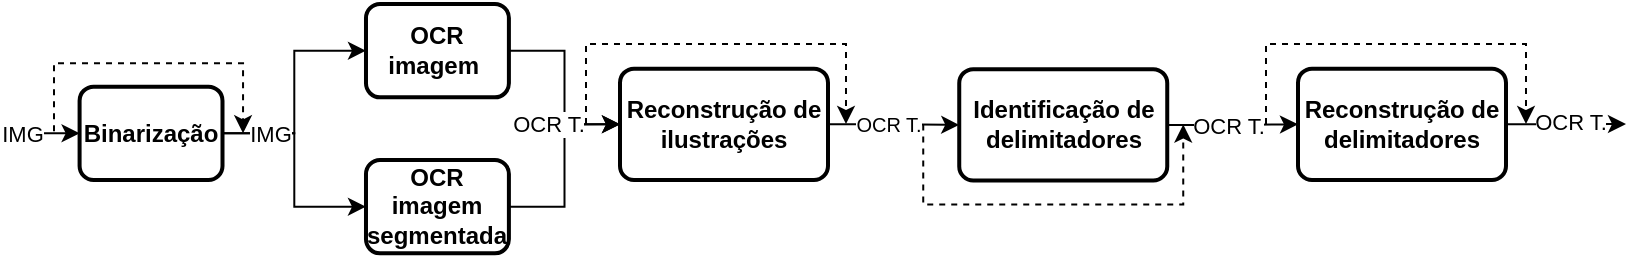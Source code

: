 <mxfile version="24.7.8">
  <diagram id="C5RBs43oDa-KdzZeNtuy" name="Page-1">
    <mxGraphModel dx="988" dy="570" grid="0" gridSize="10" guides="1" tooltips="1" connect="1" arrows="1" fold="1" page="0" pageScale="1" pageWidth="827" pageHeight="1169" math="0" shadow="0">
      <root>
        <mxCell id="WIyWlLk6GJQsqaUBKTNV-0" />
        <mxCell id="WIyWlLk6GJQsqaUBKTNV-1" parent="WIyWlLk6GJQsqaUBKTNV-0" />
        <mxCell id="emc-SJDjb3-GtYumTHaR-23" value="" style="edgeStyle=orthogonalEdgeStyle;rounded=0;orthogonalLoop=1;jettySize=auto;html=1;" parent="WIyWlLk6GJQsqaUBKTNV-1" source="emc-SJDjb3-GtYumTHaR-24" target="hpd16K2YE1UoNLLwepBn-1" edge="1">
          <mxGeometry relative="1" as="geometry">
            <mxPoint x="237.049" y="405.048" as="targetPoint" />
          </mxGeometry>
        </mxCell>
        <mxCell id="hpd16K2YE1UoNLLwepBn-5" style="edgeStyle=orthogonalEdgeStyle;rounded=0;orthogonalLoop=1;jettySize=auto;html=1;" edge="1" parent="WIyWlLk6GJQsqaUBKTNV-1" source="emc-SJDjb3-GtYumTHaR-24" target="hpd16K2YE1UoNLLwepBn-0">
          <mxGeometry relative="1" as="geometry" />
        </mxCell>
        <mxCell id="hpd16K2YE1UoNLLwepBn-16" value="IMG" style="edgeLabel;html=1;align=center;verticalAlign=middle;resizable=0;points=[];" vertex="1" connectable="0" parent="hpd16K2YE1UoNLLwepBn-5">
          <mxGeometry x="-0.714" relative="1" as="geometry">
            <mxPoint x="7" as="offset" />
          </mxGeometry>
        </mxCell>
        <mxCell id="emc-SJDjb3-GtYumTHaR-24" value="&lt;b&gt;Binarização&lt;/b&gt;" style="rounded=1;whiteSpace=wrap;html=1;absoluteArcSize=1;arcSize=14;strokeWidth=2;" parent="WIyWlLk6GJQsqaUBKTNV-1" vertex="1">
          <mxGeometry x="116.796" y="381.337" width="71.457" height="46.667" as="geometry" />
        </mxCell>
        <mxCell id="emc-SJDjb3-GtYumTHaR-33" value="" style="endArrow=classic;html=1;rounded=0;entryX=0;entryY=0.5;entryDx=0;entryDy=0;" parent="WIyWlLk6GJQsqaUBKTNV-1" target="emc-SJDjb3-GtYumTHaR-24" edge="1">
          <mxGeometry width="50" height="50" relative="1" as="geometry">
            <mxPoint x="90" y="404.67" as="sourcePoint" />
            <mxPoint x="107.864" y="393.003" as="targetPoint" />
          </mxGeometry>
        </mxCell>
        <mxCell id="hpd16K2YE1UoNLLwepBn-14" value="IMG" style="edgeLabel;html=1;align=center;verticalAlign=middle;resizable=0;points=[];" vertex="1" connectable="0" parent="emc-SJDjb3-GtYumTHaR-33">
          <mxGeometry x="-0.567" relative="1" as="geometry">
            <mxPoint x="-8" as="offset" />
          </mxGeometry>
        </mxCell>
        <mxCell id="emc-SJDjb3-GtYumTHaR-34" value="" style="endArrow=classic;html=1;rounded=0;dashed=1;" parent="WIyWlLk6GJQsqaUBKTNV-1" edge="1">
          <mxGeometry width="50" height="50" relative="1" as="geometry">
            <mxPoint x="104" y="403.67" as="sourcePoint" />
            <mxPoint x="198.525" y="404.67" as="targetPoint" />
            <Array as="points">
              <mxPoint x="104" y="369.67" />
              <mxPoint x="198.525" y="369.67" />
            </Array>
          </mxGeometry>
        </mxCell>
        <mxCell id="hpd16K2YE1UoNLLwepBn-6" style="edgeStyle=orthogonalEdgeStyle;rounded=0;orthogonalLoop=1;jettySize=auto;html=1;entryX=0;entryY=0.5;entryDx=0;entryDy=0;" edge="1" parent="WIyWlLk6GJQsqaUBKTNV-1" source="hpd16K2YE1UoNLLwepBn-0" target="hpd16K2YE1UoNLLwepBn-2">
          <mxGeometry relative="1" as="geometry" />
        </mxCell>
        <mxCell id="hpd16K2YE1UoNLLwepBn-0" value="&lt;b&gt;OCR imagem&amp;nbsp;&lt;/b&gt;" style="rounded=1;whiteSpace=wrap;html=1;absoluteArcSize=1;arcSize=14;strokeWidth=2;" vertex="1" parent="WIyWlLk6GJQsqaUBKTNV-1">
          <mxGeometry x="259.996" y="339.997" width="71.457" height="46.667" as="geometry" />
        </mxCell>
        <mxCell id="hpd16K2YE1UoNLLwepBn-7" style="edgeStyle=orthogonalEdgeStyle;rounded=0;orthogonalLoop=1;jettySize=auto;html=1;" edge="1" parent="WIyWlLk6GJQsqaUBKTNV-1" source="hpd16K2YE1UoNLLwepBn-1" target="hpd16K2YE1UoNLLwepBn-2">
          <mxGeometry relative="1" as="geometry" />
        </mxCell>
        <mxCell id="hpd16K2YE1UoNLLwepBn-17" value="OCR T." style="edgeLabel;html=1;align=center;verticalAlign=middle;resizable=0;points=[];" vertex="1" connectable="0" parent="hpd16K2YE1UoNLLwepBn-7">
          <mxGeometry x="0.505" relative="1" as="geometry">
            <mxPoint x="-13" as="offset" />
          </mxGeometry>
        </mxCell>
        <mxCell id="hpd16K2YE1UoNLLwepBn-1" value="&lt;b&gt;OCR imagem segmentada&lt;/b&gt;" style="rounded=1;whiteSpace=wrap;html=1;absoluteArcSize=1;arcSize=14;strokeWidth=2;" vertex="1" parent="WIyWlLk6GJQsqaUBKTNV-1">
          <mxGeometry x="259.996" y="417.997" width="71.457" height="46.667" as="geometry" />
        </mxCell>
        <mxCell id="hpd16K2YE1UoNLLwepBn-8" style="edgeStyle=orthogonalEdgeStyle;rounded=0;orthogonalLoop=1;jettySize=auto;html=1;" edge="1" parent="WIyWlLk6GJQsqaUBKTNV-1" source="hpd16K2YE1UoNLLwepBn-2" target="hpd16K2YE1UoNLLwepBn-3">
          <mxGeometry relative="1" as="geometry" />
        </mxCell>
        <mxCell id="hpd16K2YE1UoNLLwepBn-18" value="OCR T." style="edgeLabel;html=1;align=center;verticalAlign=middle;resizable=0;points=[];fontSize=10;" vertex="1" connectable="0" parent="hpd16K2YE1UoNLLwepBn-8">
          <mxGeometry x="-0.138" y="1" relative="1" as="geometry">
            <mxPoint x="1" y="1" as="offset" />
          </mxGeometry>
        </mxCell>
        <mxCell id="hpd16K2YE1UoNLLwepBn-2" value="&lt;b&gt;Reconstrução de ilustrações&lt;/b&gt;" style="rounded=1;whiteSpace=wrap;html=1;absoluteArcSize=1;arcSize=14;strokeWidth=2;" vertex="1" parent="WIyWlLk6GJQsqaUBKTNV-1">
          <mxGeometry x="387" y="372.33" width="104" height="55.67" as="geometry" />
        </mxCell>
        <mxCell id="hpd16K2YE1UoNLLwepBn-9" style="edgeStyle=orthogonalEdgeStyle;rounded=0;orthogonalLoop=1;jettySize=auto;html=1;entryX=0;entryY=0.5;entryDx=0;entryDy=0;" edge="1" parent="WIyWlLk6GJQsqaUBKTNV-1" source="hpd16K2YE1UoNLLwepBn-3" target="hpd16K2YE1UoNLLwepBn-4">
          <mxGeometry relative="1" as="geometry" />
        </mxCell>
        <mxCell id="hpd16K2YE1UoNLLwepBn-19" value="OCR T." style="edgeLabel;html=1;align=center;verticalAlign=middle;resizable=0;points=[];" vertex="1" connectable="0" parent="hpd16K2YE1UoNLLwepBn-9">
          <mxGeometry x="-0.064" relative="1" as="geometry">
            <mxPoint as="offset" />
          </mxGeometry>
        </mxCell>
        <mxCell id="hpd16K2YE1UoNLLwepBn-3" value="&lt;b&gt;Identificação de delimitadores&lt;/b&gt;" style="rounded=1;whiteSpace=wrap;html=1;absoluteArcSize=1;arcSize=14;strokeWidth=2;" vertex="1" parent="WIyWlLk6GJQsqaUBKTNV-1">
          <mxGeometry x="556.62" y="372.58" width="104" height="55.67" as="geometry" />
        </mxCell>
        <mxCell id="hpd16K2YE1UoNLLwepBn-12" style="edgeStyle=orthogonalEdgeStyle;rounded=0;orthogonalLoop=1;jettySize=auto;html=1;" edge="1" parent="WIyWlLk6GJQsqaUBKTNV-1" source="hpd16K2YE1UoNLLwepBn-4">
          <mxGeometry relative="1" as="geometry">
            <mxPoint x="890" y="400" as="targetPoint" />
          </mxGeometry>
        </mxCell>
        <mxCell id="hpd16K2YE1UoNLLwepBn-20" value="OCR T." style="edgeLabel;html=1;align=center;verticalAlign=middle;resizable=0;points=[];" vertex="1" connectable="0" parent="hpd16K2YE1UoNLLwepBn-12">
          <mxGeometry x="0.08" y="2" relative="1" as="geometry">
            <mxPoint as="offset" />
          </mxGeometry>
        </mxCell>
        <mxCell id="hpd16K2YE1UoNLLwepBn-4" value="&lt;b&gt;Reconstrução de delimitadores&lt;/b&gt;" style="rounded=1;whiteSpace=wrap;html=1;absoluteArcSize=1;arcSize=14;strokeWidth=2;" vertex="1" parent="WIyWlLk6GJQsqaUBKTNV-1">
          <mxGeometry x="726" y="372.33" width="104" height="55.67" as="geometry" />
        </mxCell>
        <mxCell id="hpd16K2YE1UoNLLwepBn-10" value="" style="endArrow=classic;html=1;rounded=0;dashed=1;" edge="1" parent="WIyWlLk6GJQsqaUBKTNV-1">
          <mxGeometry width="50" height="50" relative="1" as="geometry">
            <mxPoint x="370" y="400" as="sourcePoint" />
            <mxPoint x="500" y="400" as="targetPoint" />
            <Array as="points">
              <mxPoint x="370" y="360" />
              <mxPoint x="500" y="360" />
            </Array>
          </mxGeometry>
        </mxCell>
        <mxCell id="hpd16K2YE1UoNLLwepBn-11" value="" style="endArrow=classic;html=1;rounded=0;dashed=1;" edge="1" parent="WIyWlLk6GJQsqaUBKTNV-1">
          <mxGeometry width="50" height="50" relative="1" as="geometry">
            <mxPoint x="538.62" y="400.25" as="sourcePoint" />
            <mxPoint x="668.62" y="400.25" as="targetPoint" />
            <Array as="points">
              <mxPoint x="538.62" y="440.25" />
              <mxPoint x="668.62" y="440.25" />
            </Array>
          </mxGeometry>
        </mxCell>
        <mxCell id="hpd16K2YE1UoNLLwepBn-13" value="" style="endArrow=classic;html=1;rounded=0;dashed=1;" edge="1" parent="WIyWlLk6GJQsqaUBKTNV-1">
          <mxGeometry width="50" height="50" relative="1" as="geometry">
            <mxPoint x="710" y="400" as="sourcePoint" />
            <mxPoint x="840" y="400" as="targetPoint" />
            <Array as="points">
              <mxPoint x="710" y="360" />
              <mxPoint x="840" y="360" />
            </Array>
          </mxGeometry>
        </mxCell>
      </root>
    </mxGraphModel>
  </diagram>
</mxfile>
